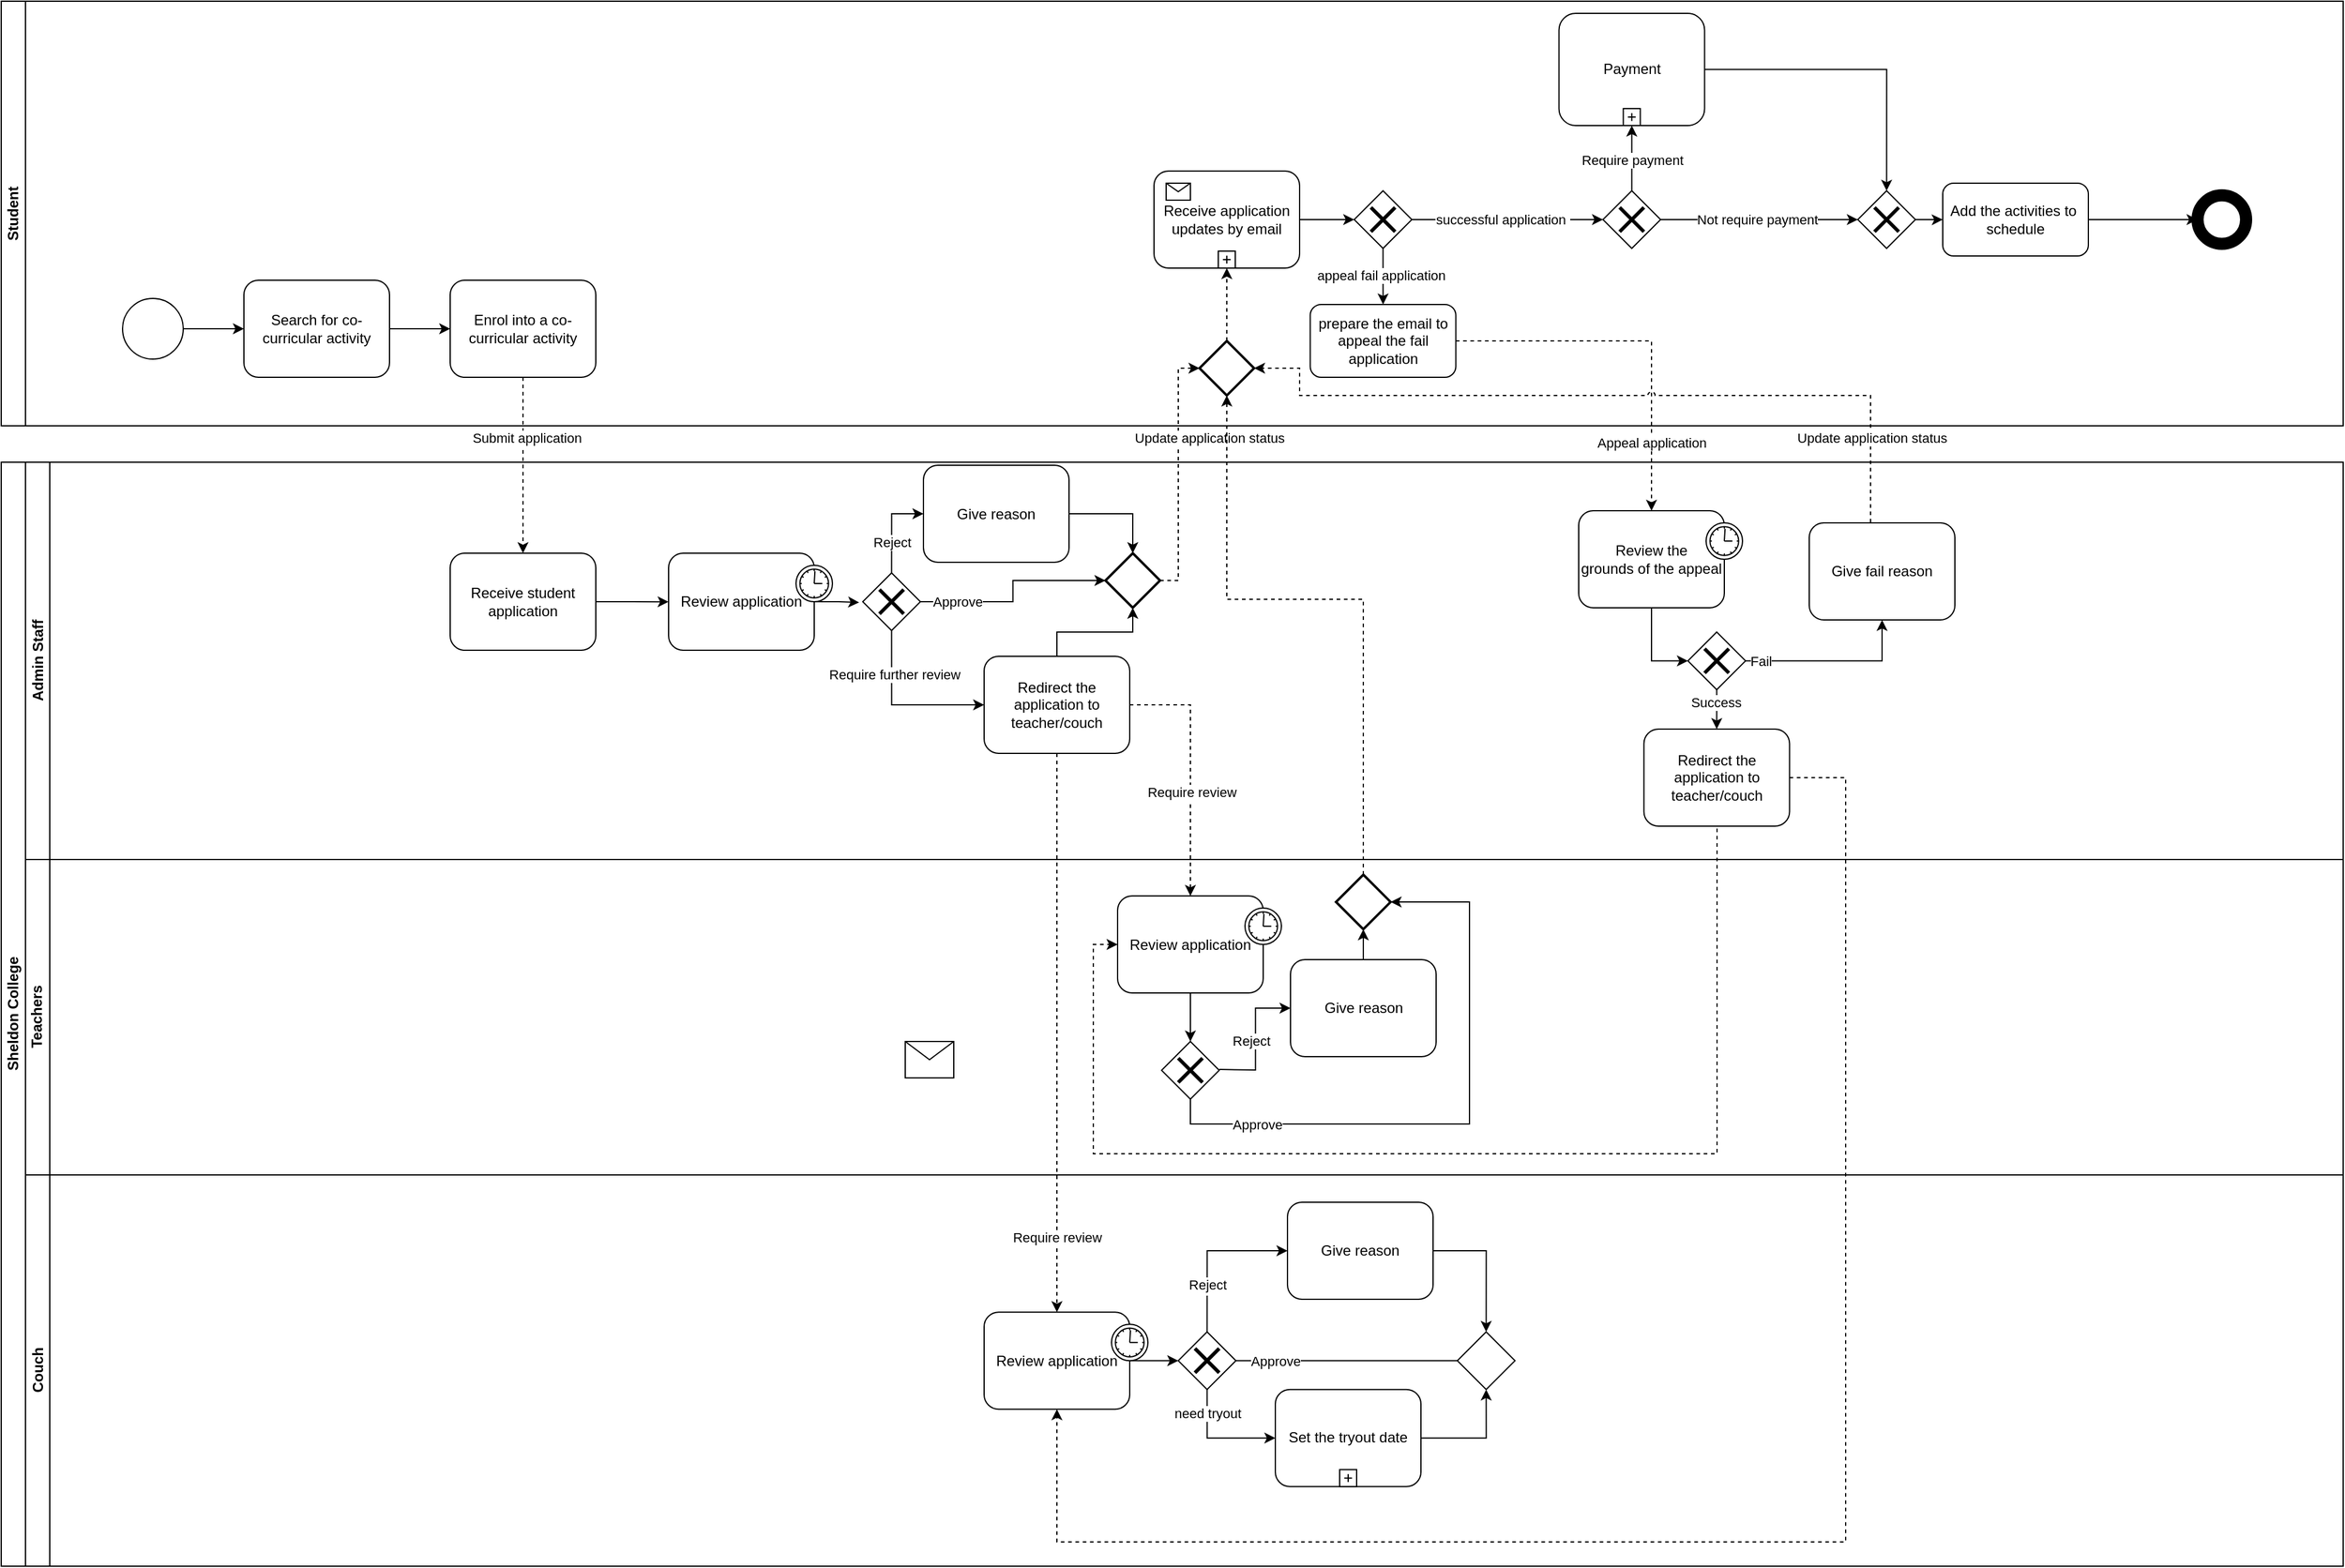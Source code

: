<mxfile version="22.0.4" type="github">
  <diagram name="Page-1" id="2a216829-ef6e-dabb-86c1-c78162f3ba2b">
    <mxGraphModel dx="2049" dy="1117" grid="1" gridSize="10" guides="1" tooltips="1" connect="1" arrows="1" fold="1" page="1" pageScale="1" pageWidth="850" pageHeight="1100" background="none" math="0" shadow="0">
      <root>
        <mxCell id="0" />
        <mxCell id="1" parent="0" />
        <mxCell id="7a84cebc1def654-1" value="" style="shape=mxgraph.bpmn.shape;html=1;verticalLabelPosition=bottom;labelBackgroundColor=#ffffff;verticalAlign=top;perimeter=ellipsePerimeter;outline=standard;symbol=general;" parent="1" vertex="1">
          <mxGeometry x="260" y="265" width="50" height="50" as="geometry" />
        </mxCell>
        <mxCell id="7a84cebc1def654-2" value="Search for co-curricular activity" style="shape=ext;rounded=1;html=1;whiteSpace=wrap;" parent="1" vertex="1">
          <mxGeometry x="360" y="250" width="120" height="80" as="geometry" />
        </mxCell>
        <mxCell id="7a84cebc1def654-3" value="Enrol into a co-curricular activity" style="shape=ext;rounded=1;html=1;whiteSpace=wrap;" parent="1" vertex="1">
          <mxGeometry x="530" y="250" width="120" height="80" as="geometry" />
        </mxCell>
        <mxCell id="7a84cebc1def654-8" value="Receive student application" style="shape=ext;rounded=1;html=1;whiteSpace=wrap;" parent="1" vertex="1">
          <mxGeometry x="530" y="475" width="120" height="80" as="geometry" />
        </mxCell>
        <mxCell id="7a84cebc1def654-36" style="edgeStyle=orthogonalEdgeStyle;rounded=0;html=1;jettySize=auto;orthogonalLoop=1;" parent="1" source="7a84cebc1def654-1" target="7a84cebc1def654-2" edge="1">
          <mxGeometry relative="1" as="geometry" />
        </mxCell>
        <mxCell id="7a84cebc1def654-39" style="edgeStyle=orthogonalEdgeStyle;rounded=0;html=1;jettySize=auto;orthogonalLoop=1;" parent="1" source="7a84cebc1def654-2" target="7a84cebc1def654-3" edge="1">
          <mxGeometry relative="1" as="geometry" />
        </mxCell>
        <mxCell id="7a84cebc1def654-48" style="edgeStyle=orthogonalEdgeStyle;rounded=0;html=1;jettySize=auto;orthogonalLoop=1;exitX=0.5;exitY=1;exitDx=0;exitDy=0;dashed=1;" parent="1" source="7a84cebc1def654-3" target="7a84cebc1def654-8" edge="1">
          <mxGeometry relative="1" as="geometry">
            <mxPoint x="590" y="425" as="sourcePoint" />
          </mxGeometry>
        </mxCell>
        <mxCell id="F1kTLuPwmXLWoTiWLXEJ-8" value="Submit application" style="edgeLabel;html=1;align=center;verticalAlign=middle;resizable=0;points=[];" parent="7a84cebc1def654-48" vertex="1" connectable="0">
          <mxGeometry x="-0.392" y="3" relative="1" as="geometry">
            <mxPoint y="6" as="offset" />
          </mxGeometry>
        </mxCell>
        <mxCell id="7a84cebc1def654-49" style="edgeStyle=orthogonalEdgeStyle;rounded=0;html=1;jettySize=auto;orthogonalLoop=1;entryX=0;entryY=0.501;entryDx=0;entryDy=0;entryPerimeter=0;" parent="1" source="7a84cebc1def654-8" target="7a84cebc1def654-16" edge="1">
          <mxGeometry relative="1" as="geometry">
            <mxPoint x="1095" y="450" as="targetPoint" />
          </mxGeometry>
        </mxCell>
        <mxCell id="F1kTLuPwmXLWoTiWLXEJ-2" value="Sheldon College" style="swimlane;childLayout=stackLayout;resizeParent=1;resizeParentMax=0;horizontal=0;startSize=20;horizontalStack=0;html=1;" parent="1" vertex="1">
          <mxGeometry x="160" y="400" width="1930" height="910" as="geometry" />
        </mxCell>
        <mxCell id="F1kTLuPwmXLWoTiWLXEJ-3" value="Admin Staff" style="swimlane;startSize=20;horizontal=0;html=1;" parent="F1kTLuPwmXLWoTiWLXEJ-2" vertex="1">
          <mxGeometry x="20" width="1910" height="327.5" as="geometry" />
        </mxCell>
        <mxCell id="8Pi5CHCk9wUpB5Gx8glT-4" style="edgeStyle=orthogonalEdgeStyle;rounded=0;orthogonalLoop=1;jettySize=auto;html=1;entryX=-0.063;entryY=0.513;entryDx=0;entryDy=0;entryPerimeter=0;" edge="1" parent="F1kTLuPwmXLWoTiWLXEJ-3" source="7a84cebc1def654-16" target="8Pi5CHCk9wUpB5Gx8glT-11">
          <mxGeometry relative="1" as="geometry">
            <mxPoint x="700" y="115" as="targetPoint" />
          </mxGeometry>
        </mxCell>
        <mxCell id="7a84cebc1def654-16" value="Review application" style="html=1;whiteSpace=wrap;rounded=1;" parent="F1kTLuPwmXLWoTiWLXEJ-3" vertex="1">
          <mxGeometry x="530" y="75" width="120" height="80" as="geometry" />
        </mxCell>
        <mxCell id="7a84cebc1def654-17" value="" style="shape=mxgraph.bpmn.timer_start;perimeter=ellipsePerimeter;html=1;labelPosition=right;labelBackgroundColor=#ffffff;align=left;" parent="7a84cebc1def654-16" vertex="1">
          <mxGeometry x="1" width="30" height="30" relative="1" as="geometry">
            <mxPoint x="-15" y="10" as="offset" />
          </mxGeometry>
        </mxCell>
        <mxCell id="8Pi5CHCk9wUpB5Gx8glT-13" value="" style="group" vertex="1" connectable="0" parent="F1kTLuPwmXLWoTiWLXEJ-3">
          <mxGeometry x="690" y="91.25" width="47.5" height="47.5" as="geometry" />
        </mxCell>
        <mxCell id="8Pi5CHCk9wUpB5Gx8glT-11" value="" style="rhombus;whiteSpace=wrap;html=1;" vertex="1" parent="8Pi5CHCk9wUpB5Gx8glT-13">
          <mxGeometry width="47.5" height="47.5" as="geometry" />
        </mxCell>
        <mxCell id="8Pi5CHCk9wUpB5Gx8glT-12" value="" style="shape=umlDestroy;whiteSpace=wrap;html=1;strokeWidth=3;targetShapes=umlLifeline;" vertex="1" parent="8Pi5CHCk9wUpB5Gx8glT-13">
          <mxGeometry x="13.75" y="13.75" width="20" height="20" as="geometry" />
        </mxCell>
        <mxCell id="8Pi5CHCk9wUpB5Gx8glT-18" value="" style="edgeStyle=orthogonalEdgeStyle;rounded=0;orthogonalLoop=1;jettySize=auto;html=1;entryX=0;entryY=0.5;entryDx=0;entryDy=0;entryPerimeter=0;" edge="1" parent="F1kTLuPwmXLWoTiWLXEJ-3" source="8Pi5CHCk9wUpB5Gx8glT-11" target="8Pi5CHCk9wUpB5Gx8glT-40">
          <mxGeometry relative="1" as="geometry">
            <mxPoint x="860" y="110" as="targetPoint" />
          </mxGeometry>
        </mxCell>
        <mxCell id="8Pi5CHCk9wUpB5Gx8glT-73" value="Approve" style="edgeLabel;html=1;align=center;verticalAlign=middle;resizable=0;points=[];" vertex="1" connectable="0" parent="8Pi5CHCk9wUpB5Gx8glT-18">
          <mxGeometry x="-0.169" relative="1" as="geometry">
            <mxPoint x="-40" as="offset" />
          </mxGeometry>
        </mxCell>
        <mxCell id="8Pi5CHCk9wUpB5Gx8glT-32" value="" style="edgeStyle=orthogonalEdgeStyle;rounded=0;orthogonalLoop=1;jettySize=auto;html=1;entryX=0;entryY=0.5;entryDx=0;entryDy=0;exitX=0.5;exitY=0;exitDx=0;exitDy=0;" edge="1" parent="F1kTLuPwmXLWoTiWLXEJ-3" source="8Pi5CHCk9wUpB5Gx8glT-11" target="8Pi5CHCk9wUpB5Gx8glT-106">
          <mxGeometry relative="1" as="geometry">
            <mxPoint x="713.833" y="70" as="targetPoint" />
          </mxGeometry>
        </mxCell>
        <mxCell id="8Pi5CHCk9wUpB5Gx8glT-71" value="Reject" style="edgeLabel;html=1;align=center;verticalAlign=middle;resizable=0;points=[];" vertex="1" connectable="0" parent="8Pi5CHCk9wUpB5Gx8glT-32">
          <mxGeometry x="0.035" relative="1" as="geometry">
            <mxPoint y="13" as="offset" />
          </mxGeometry>
        </mxCell>
        <mxCell id="8Pi5CHCk9wUpB5Gx8glT-55" style="edgeStyle=orthogonalEdgeStyle;rounded=0;orthogonalLoop=1;jettySize=auto;html=1;exitX=0.5;exitY=0;exitDx=0;exitDy=0;entryX=0.5;entryY=1;entryDx=0;entryDy=0;entryPerimeter=0;" edge="1" parent="F1kTLuPwmXLWoTiWLXEJ-3" source="8Pi5CHCk9wUpB5Gx8glT-130" target="8Pi5CHCk9wUpB5Gx8glT-40">
          <mxGeometry relative="1" as="geometry">
            <mxPoint x="960" y="-49.0" as="targetPoint" />
            <mxPoint x="850.75" y="201" as="sourcePoint" />
            <Array as="points">
              <mxPoint x="850" y="140" />
              <mxPoint x="913" y="140" />
            </Array>
          </mxGeometry>
        </mxCell>
        <mxCell id="8Pi5CHCk9wUpB5Gx8glT-77" style="edgeStyle=orthogonalEdgeStyle;rounded=0;orthogonalLoop=1;jettySize=auto;html=1;entryX=0;entryY=0.5;entryDx=0;entryDy=0;exitX=0.5;exitY=1;exitDx=0;exitDy=0;" edge="1" parent="F1kTLuPwmXLWoTiWLXEJ-3" source="8Pi5CHCk9wUpB5Gx8glT-11" target="8Pi5CHCk9wUpB5Gx8glT-130">
          <mxGeometry relative="1" as="geometry">
            <mxPoint x="827" y="193.75" as="targetPoint" />
          </mxGeometry>
        </mxCell>
        <mxCell id="8Pi5CHCk9wUpB5Gx8glT-80" value="Require further review" style="edgeLabel;html=1;align=center;verticalAlign=middle;resizable=0;points=[];" vertex="1" connectable="0" parent="8Pi5CHCk9wUpB5Gx8glT-77">
          <mxGeometry x="-0.064" y="1" relative="1" as="geometry">
            <mxPoint x="-1" y="-24" as="offset" />
          </mxGeometry>
        </mxCell>
        <mxCell id="8Pi5CHCk9wUpB5Gx8glT-106" value="Give reason" style="shape=ext;rounded=1;html=1;whiteSpace=wrap;" vertex="1" parent="F1kTLuPwmXLWoTiWLXEJ-3">
          <mxGeometry x="740" y="2.5" width="120" height="80" as="geometry" />
        </mxCell>
        <mxCell id="8Pi5CHCk9wUpB5Gx8glT-130" value="Redirect the application to teacher/couch" style="shape=ext;rounded=1;html=1;whiteSpace=wrap;" vertex="1" parent="F1kTLuPwmXLWoTiWLXEJ-3">
          <mxGeometry x="790" y="160" width="120" height="80" as="geometry" />
        </mxCell>
        <mxCell id="8Pi5CHCk9wUpB5Gx8glT-133" style="edgeStyle=orthogonalEdgeStyle;rounded=0;orthogonalLoop=1;jettySize=auto;html=1;entryX=0.5;entryY=0;entryDx=0;entryDy=0;entryPerimeter=0;" edge="1" parent="F1kTLuPwmXLWoTiWLXEJ-3" source="8Pi5CHCk9wUpB5Gx8glT-106" target="8Pi5CHCk9wUpB5Gx8glT-40">
          <mxGeometry relative="1" as="geometry" />
        </mxCell>
        <mxCell id="8Pi5CHCk9wUpB5Gx8glT-187" style="edgeStyle=orthogonalEdgeStyle;rounded=0;orthogonalLoop=1;jettySize=auto;html=1;entryX=0;entryY=0.5;entryDx=0;entryDy=0;" edge="1" parent="F1kTLuPwmXLWoTiWLXEJ-3" source="8Pi5CHCk9wUpB5Gx8glT-183" target="8Pi5CHCk9wUpB5Gx8glT-216">
          <mxGeometry relative="1" as="geometry" />
        </mxCell>
        <mxCell id="8Pi5CHCk9wUpB5Gx8glT-183" value="Review the &lt;br&gt;grounds of the appeal" style="html=1;whiteSpace=wrap;rounded=1;" vertex="1" parent="F1kTLuPwmXLWoTiWLXEJ-3">
          <mxGeometry x="1280" y="40" width="120" height="80" as="geometry" />
        </mxCell>
        <mxCell id="8Pi5CHCk9wUpB5Gx8glT-184" value="" style="shape=mxgraph.bpmn.timer_start;perimeter=ellipsePerimeter;html=1;labelPosition=right;labelBackgroundColor=#ffffff;align=left;" vertex="1" parent="8Pi5CHCk9wUpB5Gx8glT-183">
          <mxGeometry x="1" width="30" height="30" relative="1" as="geometry">
            <mxPoint x="-15" y="10" as="offset" />
          </mxGeometry>
        </mxCell>
        <mxCell id="8Pi5CHCk9wUpB5Gx8glT-186" value="Redirect the application to teacher/couch" style="shape=ext;rounded=1;html=1;whiteSpace=wrap;" vertex="1" parent="F1kTLuPwmXLWoTiWLXEJ-3">
          <mxGeometry x="1333.75" y="220" width="120" height="80" as="geometry" />
        </mxCell>
        <mxCell id="8Pi5CHCk9wUpB5Gx8glT-215" value="" style="group" vertex="1" connectable="0" parent="F1kTLuPwmXLWoTiWLXEJ-3">
          <mxGeometry x="1370" y="140" width="47.5" height="47.5" as="geometry" />
        </mxCell>
        <mxCell id="8Pi5CHCk9wUpB5Gx8glT-216" value="" style="rhombus;whiteSpace=wrap;html=1;" vertex="1" parent="8Pi5CHCk9wUpB5Gx8glT-215">
          <mxGeometry width="47.5" height="47.5" as="geometry" />
        </mxCell>
        <mxCell id="8Pi5CHCk9wUpB5Gx8glT-217" value="" style="shape=umlDestroy;whiteSpace=wrap;html=1;strokeWidth=3;targetShapes=umlLifeline;" vertex="1" parent="8Pi5CHCk9wUpB5Gx8glT-215">
          <mxGeometry x="13.75" y="13.75" width="20" height="20" as="geometry" />
        </mxCell>
        <mxCell id="8Pi5CHCk9wUpB5Gx8glT-218" style="edgeStyle=orthogonalEdgeStyle;rounded=0;orthogonalLoop=1;jettySize=auto;html=1;entryX=0.5;entryY=0;entryDx=0;entryDy=0;" edge="1" parent="F1kTLuPwmXLWoTiWLXEJ-3" source="8Pi5CHCk9wUpB5Gx8glT-216" target="8Pi5CHCk9wUpB5Gx8glT-186">
          <mxGeometry relative="1" as="geometry" />
        </mxCell>
        <mxCell id="8Pi5CHCk9wUpB5Gx8glT-219" value="Success" style="edgeLabel;html=1;align=center;verticalAlign=middle;resizable=0;points=[];" vertex="1" connectable="0" parent="8Pi5CHCk9wUpB5Gx8glT-218">
          <mxGeometry x="-0.4" y="-1" relative="1" as="geometry">
            <mxPoint as="offset" />
          </mxGeometry>
        </mxCell>
        <mxCell id="8Pi5CHCk9wUpB5Gx8glT-40" value="" style="strokeWidth=2;html=1;shape=mxgraph.flowchart.decision;whiteSpace=wrap;" vertex="1" parent="F1kTLuPwmXLWoTiWLXEJ-3">
          <mxGeometry x="890" y="75" width="45" height="45" as="geometry" />
        </mxCell>
        <mxCell id="F1kTLuPwmXLWoTiWLXEJ-4" value="Teachers" style="swimlane;startSize=20;horizontal=0;html=1;" parent="F1kTLuPwmXLWoTiWLXEJ-2" vertex="1">
          <mxGeometry x="20" y="327.5" width="1910" height="260" as="geometry" />
        </mxCell>
        <mxCell id="8Pi5CHCk9wUpB5Gx8glT-68" style="edgeStyle=orthogonalEdgeStyle;rounded=0;orthogonalLoop=1;jettySize=auto;html=1;entryX=0.5;entryY=0;entryDx=0;entryDy=0;" edge="1" parent="F1kTLuPwmXLWoTiWLXEJ-4" source="8Pi5CHCk9wUpB5Gx8glT-57" target="8Pi5CHCk9wUpB5Gx8glT-66">
          <mxGeometry relative="1" as="geometry" />
        </mxCell>
        <mxCell id="8Pi5CHCk9wUpB5Gx8glT-57" value="Review application" style="html=1;whiteSpace=wrap;rounded=1;" vertex="1" parent="F1kTLuPwmXLWoTiWLXEJ-4">
          <mxGeometry x="900" y="30" width="120" height="80" as="geometry" />
        </mxCell>
        <mxCell id="8Pi5CHCk9wUpB5Gx8glT-58" value="" style="shape=mxgraph.bpmn.timer_start;perimeter=ellipsePerimeter;html=1;labelPosition=right;labelBackgroundColor=#ffffff;align=left;" vertex="1" parent="8Pi5CHCk9wUpB5Gx8glT-57">
          <mxGeometry x="1" width="30" height="30" relative="1" as="geometry">
            <mxPoint x="-15" y="10" as="offset" />
          </mxGeometry>
        </mxCell>
        <mxCell id="7a84cebc1def654-34" value="" style="shape=message;whiteSpace=wrap;html=1;" parent="F1kTLuPwmXLWoTiWLXEJ-4" vertex="1">
          <mxGeometry x="725" y="150" width="40" height="30" as="geometry" />
        </mxCell>
        <mxCell id="8Pi5CHCk9wUpB5Gx8glT-65" value="" style="group;strokeColor=none;" vertex="1" connectable="0" parent="F1kTLuPwmXLWoTiWLXEJ-4">
          <mxGeometry x="936.25" y="150" width="47.5" height="47.5" as="geometry" />
        </mxCell>
        <mxCell id="8Pi5CHCk9wUpB5Gx8glT-66" value="" style="rhombus;whiteSpace=wrap;html=1;" vertex="1" parent="8Pi5CHCk9wUpB5Gx8glT-65">
          <mxGeometry width="47.5" height="47.5" as="geometry" />
        </mxCell>
        <mxCell id="8Pi5CHCk9wUpB5Gx8glT-67" value="" style="shape=umlDestroy;whiteSpace=wrap;html=1;strokeWidth=3;targetShapes=umlLifeline;" vertex="1" parent="8Pi5CHCk9wUpB5Gx8glT-65">
          <mxGeometry x="13.75" y="13.75" width="20" height="20" as="geometry" />
        </mxCell>
        <mxCell id="8Pi5CHCk9wUpB5Gx8glT-96" value="" style="edgeStyle=orthogonalEdgeStyle;rounded=0;orthogonalLoop=1;jettySize=auto;html=1;exitX=0.5;exitY=1;exitDx=0;exitDy=0;entryX=1;entryY=0.5;entryDx=0;entryDy=0;entryPerimeter=0;" edge="1" parent="F1kTLuPwmXLWoTiWLXEJ-4" source="8Pi5CHCk9wUpB5Gx8glT-66" target="8Pi5CHCk9wUpB5Gx8glT-101">
          <mxGeometry relative="1" as="geometry">
            <mxPoint x="1006.75" y="197" as="sourcePoint" />
            <mxPoint x="1120" y="222.5" as="targetPoint" />
            <Array as="points">
              <mxPoint x="960" y="218" />
              <mxPoint x="1190" y="218" />
              <mxPoint x="1190" y="35" />
            </Array>
          </mxGeometry>
        </mxCell>
        <mxCell id="8Pi5CHCk9wUpB5Gx8glT-97" value="Approve" style="edgeLabel;html=1;align=center;verticalAlign=middle;resizable=0;points=[];" vertex="1" connectable="0" parent="8Pi5CHCk9wUpB5Gx8glT-96">
          <mxGeometry x="-0.169" relative="1" as="geometry">
            <mxPoint x="-132" as="offset" />
          </mxGeometry>
        </mxCell>
        <mxCell id="8Pi5CHCk9wUpB5Gx8glT-98" value="" style="edgeStyle=orthogonalEdgeStyle;rounded=0;orthogonalLoop=1;jettySize=auto;html=1;entryX=0;entryY=0.5;entryDx=0;entryDy=0;exitX=0.5;exitY=0;exitDx=0;exitDy=0;" edge="1" parent="F1kTLuPwmXLWoTiWLXEJ-4" target="8Pi5CHCk9wUpB5Gx8glT-108">
          <mxGeometry relative="1" as="geometry">
            <mxPoint x="983.75" y="173" as="sourcePoint" />
            <mxPoint x="1097.75" y="125" as="targetPoint" />
          </mxGeometry>
        </mxCell>
        <mxCell id="8Pi5CHCk9wUpB5Gx8glT-99" value="Reject" style="edgeLabel;html=1;align=center;verticalAlign=middle;resizable=0;points=[];" vertex="1" connectable="0" parent="8Pi5CHCk9wUpB5Gx8glT-98">
          <mxGeometry x="0.035" relative="1" as="geometry">
            <mxPoint x="-4" y="3" as="offset" />
          </mxGeometry>
        </mxCell>
        <mxCell id="8Pi5CHCk9wUpB5Gx8glT-108" value="Give reason" style="shape=ext;rounded=1;html=1;whiteSpace=wrap;" vertex="1" parent="F1kTLuPwmXLWoTiWLXEJ-4">
          <mxGeometry x="1042.5" y="82.5" width="120" height="80" as="geometry" />
        </mxCell>
        <mxCell id="8Pi5CHCk9wUpB5Gx8glT-110" style="edgeStyle=orthogonalEdgeStyle;rounded=0;orthogonalLoop=1;jettySize=auto;html=1;entryX=0.5;entryY=1;entryDx=0;entryDy=0;entryPerimeter=0;" edge="1" parent="F1kTLuPwmXLWoTiWLXEJ-4" source="8Pi5CHCk9wUpB5Gx8glT-108" target="8Pi5CHCk9wUpB5Gx8glT-101">
          <mxGeometry relative="1" as="geometry" />
        </mxCell>
        <mxCell id="8Pi5CHCk9wUpB5Gx8glT-101" value="" style="strokeWidth=2;html=1;shape=mxgraph.flowchart.decision;whiteSpace=wrap;" vertex="1" parent="F1kTLuPwmXLWoTiWLXEJ-4">
          <mxGeometry x="1080" y="12.5" width="45" height="45" as="geometry" />
        </mxCell>
        <mxCell id="F1kTLuPwmXLWoTiWLXEJ-5" value="Couch" style="swimlane;startSize=20;horizontal=0;html=1;" parent="F1kTLuPwmXLWoTiWLXEJ-2" vertex="1">
          <mxGeometry x="20" y="587.5" width="1910" height="322.5" as="geometry" />
        </mxCell>
        <mxCell id="8Pi5CHCk9wUpB5Gx8glT-93" style="edgeStyle=orthogonalEdgeStyle;rounded=0;orthogonalLoop=1;jettySize=auto;html=1;entryX=0;entryY=0.5;entryDx=0;entryDy=0;" edge="1" parent="F1kTLuPwmXLWoTiWLXEJ-5" source="8Pi5CHCk9wUpB5Gx8glT-88" target="8Pi5CHCk9wUpB5Gx8glT-91">
          <mxGeometry relative="1" as="geometry">
            <mxPoint x="950" y="80" as="targetPoint" />
          </mxGeometry>
        </mxCell>
        <mxCell id="8Pi5CHCk9wUpB5Gx8glT-88" value="Review application" style="html=1;whiteSpace=wrap;rounded=1;" vertex="1" parent="F1kTLuPwmXLWoTiWLXEJ-5">
          <mxGeometry x="790" y="113.12" width="120" height="80" as="geometry" />
        </mxCell>
        <mxCell id="8Pi5CHCk9wUpB5Gx8glT-89" value="" style="shape=mxgraph.bpmn.timer_start;perimeter=ellipsePerimeter;html=1;labelPosition=right;labelBackgroundColor=#ffffff;align=left;" vertex="1" parent="8Pi5CHCk9wUpB5Gx8glT-88">
          <mxGeometry x="1" width="30" height="30" relative="1" as="geometry">
            <mxPoint x="-15" y="10" as="offset" />
          </mxGeometry>
        </mxCell>
        <mxCell id="8Pi5CHCk9wUpB5Gx8glT-90" value="" style="group" vertex="1" connectable="0" parent="F1kTLuPwmXLWoTiWLXEJ-5">
          <mxGeometry x="950" y="129.37" width="47.5" height="47.5" as="geometry" />
        </mxCell>
        <mxCell id="8Pi5CHCk9wUpB5Gx8glT-91" value="" style="rhombus;whiteSpace=wrap;html=1;" vertex="1" parent="8Pi5CHCk9wUpB5Gx8glT-90">
          <mxGeometry width="47.5" height="47.5" as="geometry" />
        </mxCell>
        <mxCell id="8Pi5CHCk9wUpB5Gx8glT-92" value="" style="shape=umlDestroy;whiteSpace=wrap;html=1;strokeWidth=3;targetShapes=umlLifeline;" vertex="1" parent="8Pi5CHCk9wUpB5Gx8glT-90">
          <mxGeometry x="13.75" y="13.75" width="20" height="20" as="geometry" />
        </mxCell>
        <mxCell id="8Pi5CHCk9wUpB5Gx8glT-120" style="edgeStyle=orthogonalEdgeStyle;rounded=0;orthogonalLoop=1;jettySize=auto;html=1;entryX=0;entryY=0.5;entryDx=0;entryDy=0;" edge="1" parent="F1kTLuPwmXLWoTiWLXEJ-5" source="8Pi5CHCk9wUpB5Gx8glT-91" target="8Pi5CHCk9wUpB5Gx8glT-118">
          <mxGeometry relative="1" as="geometry">
            <mxPoint x="1400" y="212.5" as="targetPoint" />
            <Array as="points">
              <mxPoint x="1190" y="153" />
              <mxPoint x="1190" y="153" />
            </Array>
          </mxGeometry>
        </mxCell>
        <mxCell id="8Pi5CHCk9wUpB5Gx8glT-121" value="Approve" style="edgeLabel;html=1;align=center;verticalAlign=middle;resizable=0;points=[];" vertex="1" connectable="0" parent="8Pi5CHCk9wUpB5Gx8glT-120">
          <mxGeometry x="0.014" y="-1" relative="1" as="geometry">
            <mxPoint x="-70" y="-1" as="offset" />
          </mxGeometry>
        </mxCell>
        <mxCell id="8Pi5CHCk9wUpB5Gx8glT-138" style="edgeStyle=orthogonalEdgeStyle;rounded=0;orthogonalLoop=1;jettySize=auto;html=1;entryX=0;entryY=0.5;entryDx=0;entryDy=0;exitX=0.5;exitY=1;exitDx=0;exitDy=0;" edge="1" parent="F1kTLuPwmXLWoTiWLXEJ-5" source="8Pi5CHCk9wUpB5Gx8glT-91" target="8Pi5CHCk9wUpB5Gx8glT-142">
          <mxGeometry relative="1" as="geometry">
            <mxPoint x="1040" y="143.75" as="targetPoint" />
          </mxGeometry>
        </mxCell>
        <mxCell id="8Pi5CHCk9wUpB5Gx8glT-139" value="need tryout" style="edgeLabel;html=1;align=center;verticalAlign=middle;resizable=0;points=[];" vertex="1" connectable="0" parent="8Pi5CHCk9wUpB5Gx8glT-138">
          <mxGeometry x="0.059" relative="1" as="geometry">
            <mxPoint x="-11" y="-21" as="offset" />
          </mxGeometry>
        </mxCell>
        <mxCell id="8Pi5CHCk9wUpB5Gx8glT-140" style="edgeStyle=orthogonalEdgeStyle;rounded=0;orthogonalLoop=1;jettySize=auto;html=1;entryX=0.5;entryY=0;entryDx=0;entryDy=0;exitX=1;exitY=0.5;exitDx=0;exitDy=0;" edge="1" parent="F1kTLuPwmXLWoTiWLXEJ-5" source="8Pi5CHCk9wUpB5Gx8glT-148" target="8Pi5CHCk9wUpB5Gx8glT-118">
          <mxGeometry relative="1" as="geometry" />
        </mxCell>
        <mxCell id="8Pi5CHCk9wUpB5Gx8glT-147" style="edgeStyle=orthogonalEdgeStyle;rounded=0;orthogonalLoop=1;jettySize=auto;html=1;entryX=0.5;entryY=1;entryDx=0;entryDy=0;" edge="1" parent="F1kTLuPwmXLWoTiWLXEJ-5" source="8Pi5CHCk9wUpB5Gx8glT-142" target="8Pi5CHCk9wUpB5Gx8glT-118">
          <mxGeometry relative="1" as="geometry" />
        </mxCell>
        <mxCell id="8Pi5CHCk9wUpB5Gx8glT-142" value="Set the tryout date" style="html=1;whiteSpace=wrap;rounded=1;" vertex="1" parent="F1kTLuPwmXLWoTiWLXEJ-5">
          <mxGeometry x="1030" y="176.87" width="120" height="80" as="geometry" />
        </mxCell>
        <mxCell id="8Pi5CHCk9wUpB5Gx8glT-143" value="" style="html=1;shape=plus;" vertex="1" parent="8Pi5CHCk9wUpB5Gx8glT-142">
          <mxGeometry x="0.5" y="1" width="14" height="14" relative="1" as="geometry">
            <mxPoint x="-7" y="-14" as="offset" />
          </mxGeometry>
        </mxCell>
        <mxCell id="8Pi5CHCk9wUpB5Gx8glT-151" value="" style="edgeStyle=orthogonalEdgeStyle;rounded=0;orthogonalLoop=1;jettySize=auto;html=1;entryX=0;entryY=0.5;entryDx=0;entryDy=0;exitX=0.5;exitY=0;exitDx=0;exitDy=0;" edge="1" parent="F1kTLuPwmXLWoTiWLXEJ-5" source="8Pi5CHCk9wUpB5Gx8glT-91" target="8Pi5CHCk9wUpB5Gx8glT-148">
          <mxGeometry relative="1" as="geometry">
            <mxPoint x="1154" y="1116.5" as="sourcePoint" />
            <mxPoint x="1464" y="1053.5" as="targetPoint" />
          </mxGeometry>
        </mxCell>
        <mxCell id="8Pi5CHCk9wUpB5Gx8glT-154" value="Text" style="edgeLabel;html=1;align=center;verticalAlign=middle;resizable=0;points=[];" vertex="1" connectable="0" parent="8Pi5CHCk9wUpB5Gx8glT-151">
          <mxGeometry x="-0.441" y="-1" relative="1" as="geometry">
            <mxPoint as="offset" />
          </mxGeometry>
        </mxCell>
        <mxCell id="8Pi5CHCk9wUpB5Gx8glT-155" value="Reject" style="edgeLabel;html=1;align=center;verticalAlign=middle;resizable=0;points=[];" vertex="1" connectable="0" parent="8Pi5CHCk9wUpB5Gx8glT-151">
          <mxGeometry x="-0.416" relative="1" as="geometry">
            <mxPoint as="offset" />
          </mxGeometry>
        </mxCell>
        <mxCell id="8Pi5CHCk9wUpB5Gx8glT-148" value="Give reason" style="shape=ext;rounded=1;html=1;whiteSpace=wrap;" vertex="1" parent="F1kTLuPwmXLWoTiWLXEJ-5">
          <mxGeometry x="1040" y="22.5" width="120" height="80" as="geometry" />
        </mxCell>
        <mxCell id="8Pi5CHCk9wUpB5Gx8glT-118" value="" style="rhombus;whiteSpace=wrap;html=1;" vertex="1" parent="F1kTLuPwmXLWoTiWLXEJ-5">
          <mxGeometry x="1180" y="129.37" width="47.5" height="47.5" as="geometry" />
        </mxCell>
        <mxCell id="8Pi5CHCk9wUpB5Gx8glT-56" style="edgeStyle=orthogonalEdgeStyle;rounded=0;orthogonalLoop=1;jettySize=auto;html=1;entryX=0.5;entryY=0;entryDx=0;entryDy=0;dashed=1;exitX=1;exitY=0.5;exitDx=0;exitDy=0;" edge="1" parent="F1kTLuPwmXLWoTiWLXEJ-2" source="8Pi5CHCk9wUpB5Gx8glT-130" target="8Pi5CHCk9wUpB5Gx8glT-57">
          <mxGeometry relative="1" as="geometry">
            <mxPoint x="870" y="320" as="targetPoint" />
            <mxPoint x="980" y="230" as="sourcePoint" />
          </mxGeometry>
        </mxCell>
        <mxCell id="8Pi5CHCk9wUpB5Gx8glT-131" value="Require review" style="edgeLabel;html=1;align=center;verticalAlign=middle;resizable=0;points=[];" vertex="1" connectable="0" parent="8Pi5CHCk9wUpB5Gx8glT-56">
          <mxGeometry x="0.17" y="1" relative="1" as="geometry">
            <mxPoint as="offset" />
          </mxGeometry>
        </mxCell>
        <mxCell id="8Pi5CHCk9wUpB5Gx8glT-87" value="" style="edgeStyle=orthogonalEdgeStyle;rounded=0;orthogonalLoop=1;jettySize=auto;html=1;entryX=0.5;entryY=0;entryDx=0;entryDy=0;exitX=0.5;exitY=1;exitDx=0;exitDy=0;dashed=1;" edge="1" parent="F1kTLuPwmXLWoTiWLXEJ-2" source="8Pi5CHCk9wUpB5Gx8glT-130" target="8Pi5CHCk9wUpB5Gx8glT-88">
          <mxGeometry relative="1" as="geometry">
            <mxPoint x="870" y="290" as="sourcePoint" />
            <mxPoint x="860" y="605" as="targetPoint" />
          </mxGeometry>
        </mxCell>
        <mxCell id="8Pi5CHCk9wUpB5Gx8glT-132" value="Require review" style="edgeLabel;html=1;align=center;verticalAlign=middle;resizable=0;points=[];" vertex="1" connectable="0" parent="8Pi5CHCk9wUpB5Gx8glT-87">
          <mxGeometry x="-0.344" y="-1" relative="1" as="geometry">
            <mxPoint x="1" y="248" as="offset" />
          </mxGeometry>
        </mxCell>
        <mxCell id="8Pi5CHCk9wUpB5Gx8glT-193" style="edgeStyle=orthogonalEdgeStyle;rounded=0;orthogonalLoop=1;jettySize=auto;html=1;entryX=0.5;entryY=1;entryDx=0;entryDy=0;exitX=1;exitY=0.5;exitDx=0;exitDy=0;dashed=1;" edge="1" parent="F1kTLuPwmXLWoTiWLXEJ-2" source="8Pi5CHCk9wUpB5Gx8glT-186" target="8Pi5CHCk9wUpB5Gx8glT-88">
          <mxGeometry relative="1" as="geometry">
            <mxPoint x="1330" y="658.12" as="targetPoint" />
            <Array as="points">
              <mxPoint x="1520" y="260" />
              <mxPoint x="1520" y="890" />
              <mxPoint x="870" y="890" />
            </Array>
          </mxGeometry>
        </mxCell>
        <mxCell id="8Pi5CHCk9wUpB5Gx8glT-225" style="edgeStyle=orthogonalEdgeStyle;rounded=0;orthogonalLoop=1;jettySize=auto;html=1;entryX=0;entryY=0.5;entryDx=0;entryDy=0;strokeColor=default;dashed=1;" edge="1" parent="F1kTLuPwmXLWoTiWLXEJ-2" target="8Pi5CHCk9wUpB5Gx8glT-57">
          <mxGeometry relative="1" as="geometry">
            <mxPoint x="1410" y="300" as="sourcePoint" />
            <Array as="points">
              <mxPoint x="1414" y="570" />
              <mxPoint x="900" y="570" />
              <mxPoint x="900" y="398" />
            </Array>
          </mxGeometry>
        </mxCell>
        <mxCell id="F1kTLuPwmXLWoTiWLXEJ-6" value="Student" style="swimlane;startSize=20;horizontal=0;html=1;whiteSpace=wrap;" parent="1" vertex="1">
          <mxGeometry x="160" y="20" width="1930" height="350" as="geometry" />
        </mxCell>
        <mxCell id="8Pi5CHCk9wUpB5Gx8glT-167" style="edgeStyle=orthogonalEdgeStyle;rounded=0;orthogonalLoop=1;jettySize=auto;html=1;entryX=0;entryY=0.5;entryDx=0;entryDy=0;" edge="1" parent="F1kTLuPwmXLWoTiWLXEJ-6" source="8Pi5CHCk9wUpB5Gx8glT-59" target="8Pi5CHCk9wUpB5Gx8glT-165">
          <mxGeometry relative="1" as="geometry" />
        </mxCell>
        <mxCell id="8Pi5CHCk9wUpB5Gx8glT-59" value="Receive application updates by email" style="html=1;whiteSpace=wrap;rounded=1;" vertex="1" parent="F1kTLuPwmXLWoTiWLXEJ-6">
          <mxGeometry x="950" y="140" width="120" height="80" as="geometry" />
        </mxCell>
        <mxCell id="8Pi5CHCk9wUpB5Gx8glT-60" value="" style="html=1;shape=plus;" vertex="1" parent="8Pi5CHCk9wUpB5Gx8glT-59">
          <mxGeometry x="0.5" y="1" width="14" height="14" relative="1" as="geometry">
            <mxPoint x="-7" y="-14" as="offset" />
          </mxGeometry>
        </mxCell>
        <mxCell id="8Pi5CHCk9wUpB5Gx8glT-43" value="" style="html=1;shape=message;" vertex="1" parent="8Pi5CHCk9wUpB5Gx8glT-59">
          <mxGeometry x="10" y="10" width="20" height="14" as="geometry" />
        </mxCell>
        <mxCell id="8Pi5CHCk9wUpB5Gx8glT-164" value="" style="group" vertex="1" connectable="0" parent="F1kTLuPwmXLWoTiWLXEJ-6">
          <mxGeometry x="1115" y="156.25" width="47.5" height="47.5" as="geometry" />
        </mxCell>
        <mxCell id="8Pi5CHCk9wUpB5Gx8glT-165" value="" style="rhombus;whiteSpace=wrap;html=1;" vertex="1" parent="8Pi5CHCk9wUpB5Gx8glT-164">
          <mxGeometry width="47.5" height="47.5" as="geometry" />
        </mxCell>
        <mxCell id="8Pi5CHCk9wUpB5Gx8glT-166" value="" style="shape=umlDestroy;whiteSpace=wrap;html=1;strokeWidth=3;targetShapes=umlLifeline;" vertex="1" parent="8Pi5CHCk9wUpB5Gx8glT-164">
          <mxGeometry x="13.75" y="13.75" width="20" height="20" as="geometry" />
        </mxCell>
        <mxCell id="8Pi5CHCk9wUpB5Gx8glT-169" style="edgeStyle=orthogonalEdgeStyle;rounded=0;orthogonalLoop=1;jettySize=auto;html=1;entryX=0;entryY=0.5;entryDx=0;entryDy=0;" edge="1" parent="F1kTLuPwmXLWoTiWLXEJ-6" source="8Pi5CHCk9wUpB5Gx8glT-165">
          <mxGeometry relative="1" as="geometry">
            <mxPoint x="1320" y="180" as="targetPoint" />
          </mxGeometry>
        </mxCell>
        <mxCell id="8Pi5CHCk9wUpB5Gx8glT-180" value="Text" style="edgeLabel;html=1;align=center;verticalAlign=middle;resizable=0;points=[];" vertex="1" connectable="0" parent="8Pi5CHCk9wUpB5Gx8glT-169">
          <mxGeometry x="-0.066" relative="1" as="geometry">
            <mxPoint as="offset" />
          </mxGeometry>
        </mxCell>
        <mxCell id="8Pi5CHCk9wUpB5Gx8glT-181" value="successful application&amp;nbsp;" style="edgeLabel;html=1;align=center;verticalAlign=middle;resizable=0;points=[];" vertex="1" connectable="0" parent="8Pi5CHCk9wUpB5Gx8glT-169">
          <mxGeometry x="-0.055" relative="1" as="geometry">
            <mxPoint as="offset" />
          </mxGeometry>
        </mxCell>
        <mxCell id="8Pi5CHCk9wUpB5Gx8glT-175" value="prepare the email to appeal the fail application" style="whiteSpace=wrap;html=1;rounded=1;" vertex="1" parent="F1kTLuPwmXLWoTiWLXEJ-6">
          <mxGeometry x="1078.75" y="250" width="120" height="60" as="geometry" />
        </mxCell>
        <mxCell id="8Pi5CHCk9wUpB5Gx8glT-176" value="" style="edgeStyle=orthogonalEdgeStyle;rounded=0;orthogonalLoop=1;jettySize=auto;html=1;" edge="1" parent="F1kTLuPwmXLWoTiWLXEJ-6" source="8Pi5CHCk9wUpB5Gx8glT-165" target="8Pi5CHCk9wUpB5Gx8glT-175">
          <mxGeometry relative="1" as="geometry" />
        </mxCell>
        <mxCell id="8Pi5CHCk9wUpB5Gx8glT-177" value="appeal fail application" style="edgeLabel;html=1;align=center;verticalAlign=middle;resizable=0;points=[];" vertex="1" connectable="0" parent="8Pi5CHCk9wUpB5Gx8glT-176">
          <mxGeometry x="-0.069" y="-2" relative="1" as="geometry">
            <mxPoint as="offset" />
          </mxGeometry>
        </mxCell>
        <mxCell id="8Pi5CHCk9wUpB5Gx8glT-206" value="" style="edgeStyle=orthogonalEdgeStyle;rounded=0;orthogonalLoop=1;jettySize=auto;html=1;entryX=0.5;entryY=0;entryDx=0;entryDy=0;" edge="1" parent="F1kTLuPwmXLWoTiWLXEJ-6" source="8Pi5CHCk9wUpB5Gx8glT-194" target="8Pi5CHCk9wUpB5Gx8glT-210">
          <mxGeometry relative="1" as="geometry">
            <mxPoint x="1550" y="140" as="targetPoint" />
          </mxGeometry>
        </mxCell>
        <mxCell id="8Pi5CHCk9wUpB5Gx8glT-194" value="Payment" style="html=1;whiteSpace=wrap;rounded=1;" vertex="1" parent="F1kTLuPwmXLWoTiWLXEJ-6">
          <mxGeometry x="1283.75" y="10" width="120" height="92.5" as="geometry" />
        </mxCell>
        <mxCell id="8Pi5CHCk9wUpB5Gx8glT-195" value="" style="html=1;shape=plus;" vertex="1" parent="8Pi5CHCk9wUpB5Gx8glT-194">
          <mxGeometry x="0.5" y="1" width="14" height="14" relative="1" as="geometry">
            <mxPoint x="-7" y="-14" as="offset" />
          </mxGeometry>
        </mxCell>
        <mxCell id="8Pi5CHCk9wUpB5Gx8glT-199" style="edgeStyle=orthogonalEdgeStyle;rounded=0;orthogonalLoop=1;jettySize=auto;html=1;entryX=0.5;entryY=1;entryDx=0;entryDy=0;" edge="1" parent="F1kTLuPwmXLWoTiWLXEJ-6" source="8Pi5CHCk9wUpB5Gx8glT-197" target="8Pi5CHCk9wUpB5Gx8glT-195">
          <mxGeometry relative="1" as="geometry" />
        </mxCell>
        <mxCell id="8Pi5CHCk9wUpB5Gx8glT-200" value="Require payment" style="edgeLabel;html=1;align=center;verticalAlign=middle;resizable=0;points=[];" vertex="1" connectable="0" parent="8Pi5CHCk9wUpB5Gx8glT-199">
          <mxGeometry x="-0.038" relative="1" as="geometry">
            <mxPoint as="offset" />
          </mxGeometry>
        </mxCell>
        <mxCell id="8Pi5CHCk9wUpB5Gx8glT-203" value="" style="edgeStyle=orthogonalEdgeStyle;rounded=0;orthogonalLoop=1;jettySize=auto;html=1;entryX=0;entryY=0.5;entryDx=0;entryDy=0;" edge="1" parent="F1kTLuPwmXLWoTiWLXEJ-6" source="8Pi5CHCk9wUpB5Gx8glT-197" target="8Pi5CHCk9wUpB5Gx8glT-210">
          <mxGeometry relative="1" as="geometry">
            <mxPoint x="1510" y="180" as="targetPoint" />
          </mxGeometry>
        </mxCell>
        <mxCell id="8Pi5CHCk9wUpB5Gx8glT-204" value="Not require payment" style="edgeLabel;html=1;align=center;verticalAlign=middle;resizable=0;points=[];" vertex="1" connectable="0" parent="8Pi5CHCk9wUpB5Gx8glT-203">
          <mxGeometry x="-0.292" y="2" relative="1" as="geometry">
            <mxPoint x="22" y="2" as="offset" />
          </mxGeometry>
        </mxCell>
        <mxCell id="8Pi5CHCk9wUpB5Gx8glT-197" value="" style="rhombus;whiteSpace=wrap;html=1;" vertex="1" parent="F1kTLuPwmXLWoTiWLXEJ-6">
          <mxGeometry x="1320" y="156.25" width="47.5" height="47.5" as="geometry" />
        </mxCell>
        <mxCell id="8Pi5CHCk9wUpB5Gx8glT-198" value="" style="shape=umlDestroy;whiteSpace=wrap;html=1;strokeWidth=3;targetShapes=umlLifeline;" vertex="1" parent="F1kTLuPwmXLWoTiWLXEJ-6">
          <mxGeometry x="1333.75" y="170" width="20" height="20" as="geometry" />
        </mxCell>
        <mxCell id="8Pi5CHCk9wUpB5Gx8glT-237" value="" style="edgeStyle=orthogonalEdgeStyle;rounded=0;orthogonalLoop=1;jettySize=auto;html=1;" edge="1" parent="F1kTLuPwmXLWoTiWLXEJ-6" source="8Pi5CHCk9wUpB5Gx8glT-202" target="8Pi5CHCk9wUpB5Gx8glT-236">
          <mxGeometry relative="1" as="geometry" />
        </mxCell>
        <mxCell id="8Pi5CHCk9wUpB5Gx8glT-202" value="Add the activities to&amp;nbsp; schedule" style="whiteSpace=wrap;html=1;rounded=1;" vertex="1" parent="F1kTLuPwmXLWoTiWLXEJ-6">
          <mxGeometry x="1600" y="150" width="120" height="60" as="geometry" />
        </mxCell>
        <mxCell id="8Pi5CHCk9wUpB5Gx8glT-209" value="" style="group" vertex="1" connectable="0" parent="F1kTLuPwmXLWoTiWLXEJ-6">
          <mxGeometry x="1530" y="156.25" width="47.5" height="47.5" as="geometry" />
        </mxCell>
        <mxCell id="8Pi5CHCk9wUpB5Gx8glT-210" value="" style="rhombus;whiteSpace=wrap;html=1;" vertex="1" parent="8Pi5CHCk9wUpB5Gx8glT-209">
          <mxGeometry width="47.5" height="47.5" as="geometry" />
        </mxCell>
        <mxCell id="8Pi5CHCk9wUpB5Gx8glT-211" value="" style="shape=umlDestroy;whiteSpace=wrap;html=1;strokeWidth=3;targetShapes=umlLifeline;" vertex="1" parent="8Pi5CHCk9wUpB5Gx8glT-209">
          <mxGeometry x="13.75" y="13.75" width="20" height="20" as="geometry" />
        </mxCell>
        <mxCell id="8Pi5CHCk9wUpB5Gx8glT-212" style="edgeStyle=orthogonalEdgeStyle;rounded=0;orthogonalLoop=1;jettySize=auto;html=1;entryX=0;entryY=0.5;entryDx=0;entryDy=0;" edge="1" parent="F1kTLuPwmXLWoTiWLXEJ-6" source="8Pi5CHCk9wUpB5Gx8glT-210" target="8Pi5CHCk9wUpB5Gx8glT-202">
          <mxGeometry relative="1" as="geometry" />
        </mxCell>
        <mxCell id="8Pi5CHCk9wUpB5Gx8glT-234" style="edgeStyle=orthogonalEdgeStyle;rounded=0;orthogonalLoop=1;jettySize=auto;html=1;entryX=0.5;entryY=1;entryDx=0;entryDy=0;dashed=1;" edge="1" parent="F1kTLuPwmXLWoTiWLXEJ-6" source="8Pi5CHCk9wUpB5Gx8glT-233" target="8Pi5CHCk9wUpB5Gx8glT-60">
          <mxGeometry relative="1" as="geometry" />
        </mxCell>
        <mxCell id="8Pi5CHCk9wUpB5Gx8glT-233" value="" style="strokeWidth=2;html=1;shape=mxgraph.flowchart.decision;whiteSpace=wrap;" vertex="1" parent="F1kTLuPwmXLWoTiWLXEJ-6">
          <mxGeometry x="987.5" y="280" width="45" height="45" as="geometry" />
        </mxCell>
        <mxCell id="8Pi5CHCk9wUpB5Gx8glT-236" value="" style="ellipse;whiteSpace=wrap;html=1;rounded=1;strokeWidth=10;" vertex="1" parent="F1kTLuPwmXLWoTiWLXEJ-6">
          <mxGeometry x="1810" y="160" width="40" height="40" as="geometry" />
        </mxCell>
        <mxCell id="8Pi5CHCk9wUpB5Gx8glT-42" value="" style="edgeStyle=orthogonalEdgeStyle;rounded=0;orthogonalLoop=1;jettySize=auto;html=1;dashed=1;entryX=0;entryY=0.5;entryDx=0;entryDy=0;entryPerimeter=0;" edge="1" parent="1" source="8Pi5CHCk9wUpB5Gx8glT-40" target="8Pi5CHCk9wUpB5Gx8glT-233">
          <mxGeometry relative="1" as="geometry">
            <mxPoint x="1150" y="270" as="targetPoint" />
            <Array as="points">
              <mxPoint x="1130" y="498" />
              <mxPoint x="1130" y="323" />
            </Array>
          </mxGeometry>
        </mxCell>
        <mxCell id="8Pi5CHCk9wUpB5Gx8glT-75" value="&amp;nbsp;Update application status" style="edgeLabel;html=1;align=center;verticalAlign=middle;resizable=0;points=[];" vertex="1" connectable="0" parent="8Pi5CHCk9wUpB5Gx8glT-42">
          <mxGeometry x="0.596" y="-2" relative="1" as="geometry">
            <mxPoint x="22" y="33" as="offset" />
          </mxGeometry>
        </mxCell>
        <mxCell id="8Pi5CHCk9wUpB5Gx8glT-111" style="edgeStyle=orthogonalEdgeStyle;rounded=0;orthogonalLoop=1;jettySize=auto;html=1;exitX=0.5;exitY=0;exitDx=0;exitDy=0;exitPerimeter=0;dashed=1;entryX=0.5;entryY=1;entryDx=0;entryDy=0;entryPerimeter=0;" edge="1" parent="1" source="8Pi5CHCk9wUpB5Gx8glT-101" target="8Pi5CHCk9wUpB5Gx8glT-233">
          <mxGeometry relative="1" as="geometry">
            <mxPoint x="1170" y="350" as="targetPoint" />
            <Array as="points">
              <mxPoint x="1283" y="513" />
              <mxPoint x="1170" y="513" />
            </Array>
          </mxGeometry>
        </mxCell>
        <mxCell id="8Pi5CHCk9wUpB5Gx8glT-185" style="edgeStyle=orthogonalEdgeStyle;rounded=0;orthogonalLoop=1;jettySize=auto;html=1;entryX=0.5;entryY=0;entryDx=0;entryDy=0;dashed=1;" edge="1" parent="1" source="8Pi5CHCk9wUpB5Gx8glT-175" target="8Pi5CHCk9wUpB5Gx8glT-183">
          <mxGeometry relative="1" as="geometry" />
        </mxCell>
        <mxCell id="8Pi5CHCk9wUpB5Gx8glT-213" value="Appeal application" style="edgeLabel;html=1;align=center;verticalAlign=middle;resizable=0;points=[];" vertex="1" connectable="0" parent="8Pi5CHCk9wUpB5Gx8glT-185">
          <mxGeometry x="0.392" y="1" relative="1" as="geometry">
            <mxPoint x="-1" y="35" as="offset" />
          </mxGeometry>
        </mxCell>
        <mxCell id="8Pi5CHCk9wUpB5Gx8glT-220" style="edgeStyle=orthogonalEdgeStyle;rounded=0;orthogonalLoop=1;jettySize=auto;html=1;entryX=0.5;entryY=1;entryDx=0;entryDy=0;" edge="1" parent="1" source="8Pi5CHCk9wUpB5Gx8glT-216" target="8Pi5CHCk9wUpB5Gx8glT-229">
          <mxGeometry relative="1" as="geometry">
            <mxPoint x="1710" y="480" as="targetPoint" />
          </mxGeometry>
        </mxCell>
        <mxCell id="8Pi5CHCk9wUpB5Gx8glT-221" value="Fail" style="edgeLabel;html=1;align=center;verticalAlign=middle;resizable=0;points=[];" vertex="1" connectable="0" parent="8Pi5CHCk9wUpB5Gx8glT-220">
          <mxGeometry x="-0.834" relative="1" as="geometry">
            <mxPoint as="offset" />
          </mxGeometry>
        </mxCell>
        <mxCell id="8Pi5CHCk9wUpB5Gx8glT-231" style="edgeStyle=orthogonalEdgeStyle;rounded=0;orthogonalLoop=1;jettySize=auto;html=1;exitX=0.421;exitY=-0.005;exitDx=0;exitDy=0;exitPerimeter=0;dashed=1;shadow=0;jumpStyle=arc;strokeWidth=1;entryX=1;entryY=0.5;entryDx=0;entryDy=0;entryPerimeter=0;" edge="1" parent="1" source="8Pi5CHCk9wUpB5Gx8glT-229" target="8Pi5CHCk9wUpB5Gx8glT-233">
          <mxGeometry relative="1" as="geometry">
            <mxPoint x="1200" y="240" as="targetPoint" />
            <Array as="points">
              <mxPoint x="1700" y="345" />
              <mxPoint x="1230" y="345" />
              <mxPoint x="1230" y="322" />
            </Array>
          </mxGeometry>
        </mxCell>
        <mxCell id="8Pi5CHCk9wUpB5Gx8glT-229" value="Give fail reason" style="html=1;whiteSpace=wrap;rounded=1;" vertex="1" parent="1">
          <mxGeometry x="1650" y="450" width="120" height="80" as="geometry" />
        </mxCell>
        <mxCell id="8Pi5CHCk9wUpB5Gx8glT-232" value="&amp;nbsp;Update application status" style="edgeLabel;html=1;align=center;verticalAlign=middle;resizable=0;points=[];" vertex="1" connectable="0" parent="1">
          <mxGeometry x="1700" y="379.999" as="geometry" />
        </mxCell>
      </root>
    </mxGraphModel>
  </diagram>
</mxfile>
